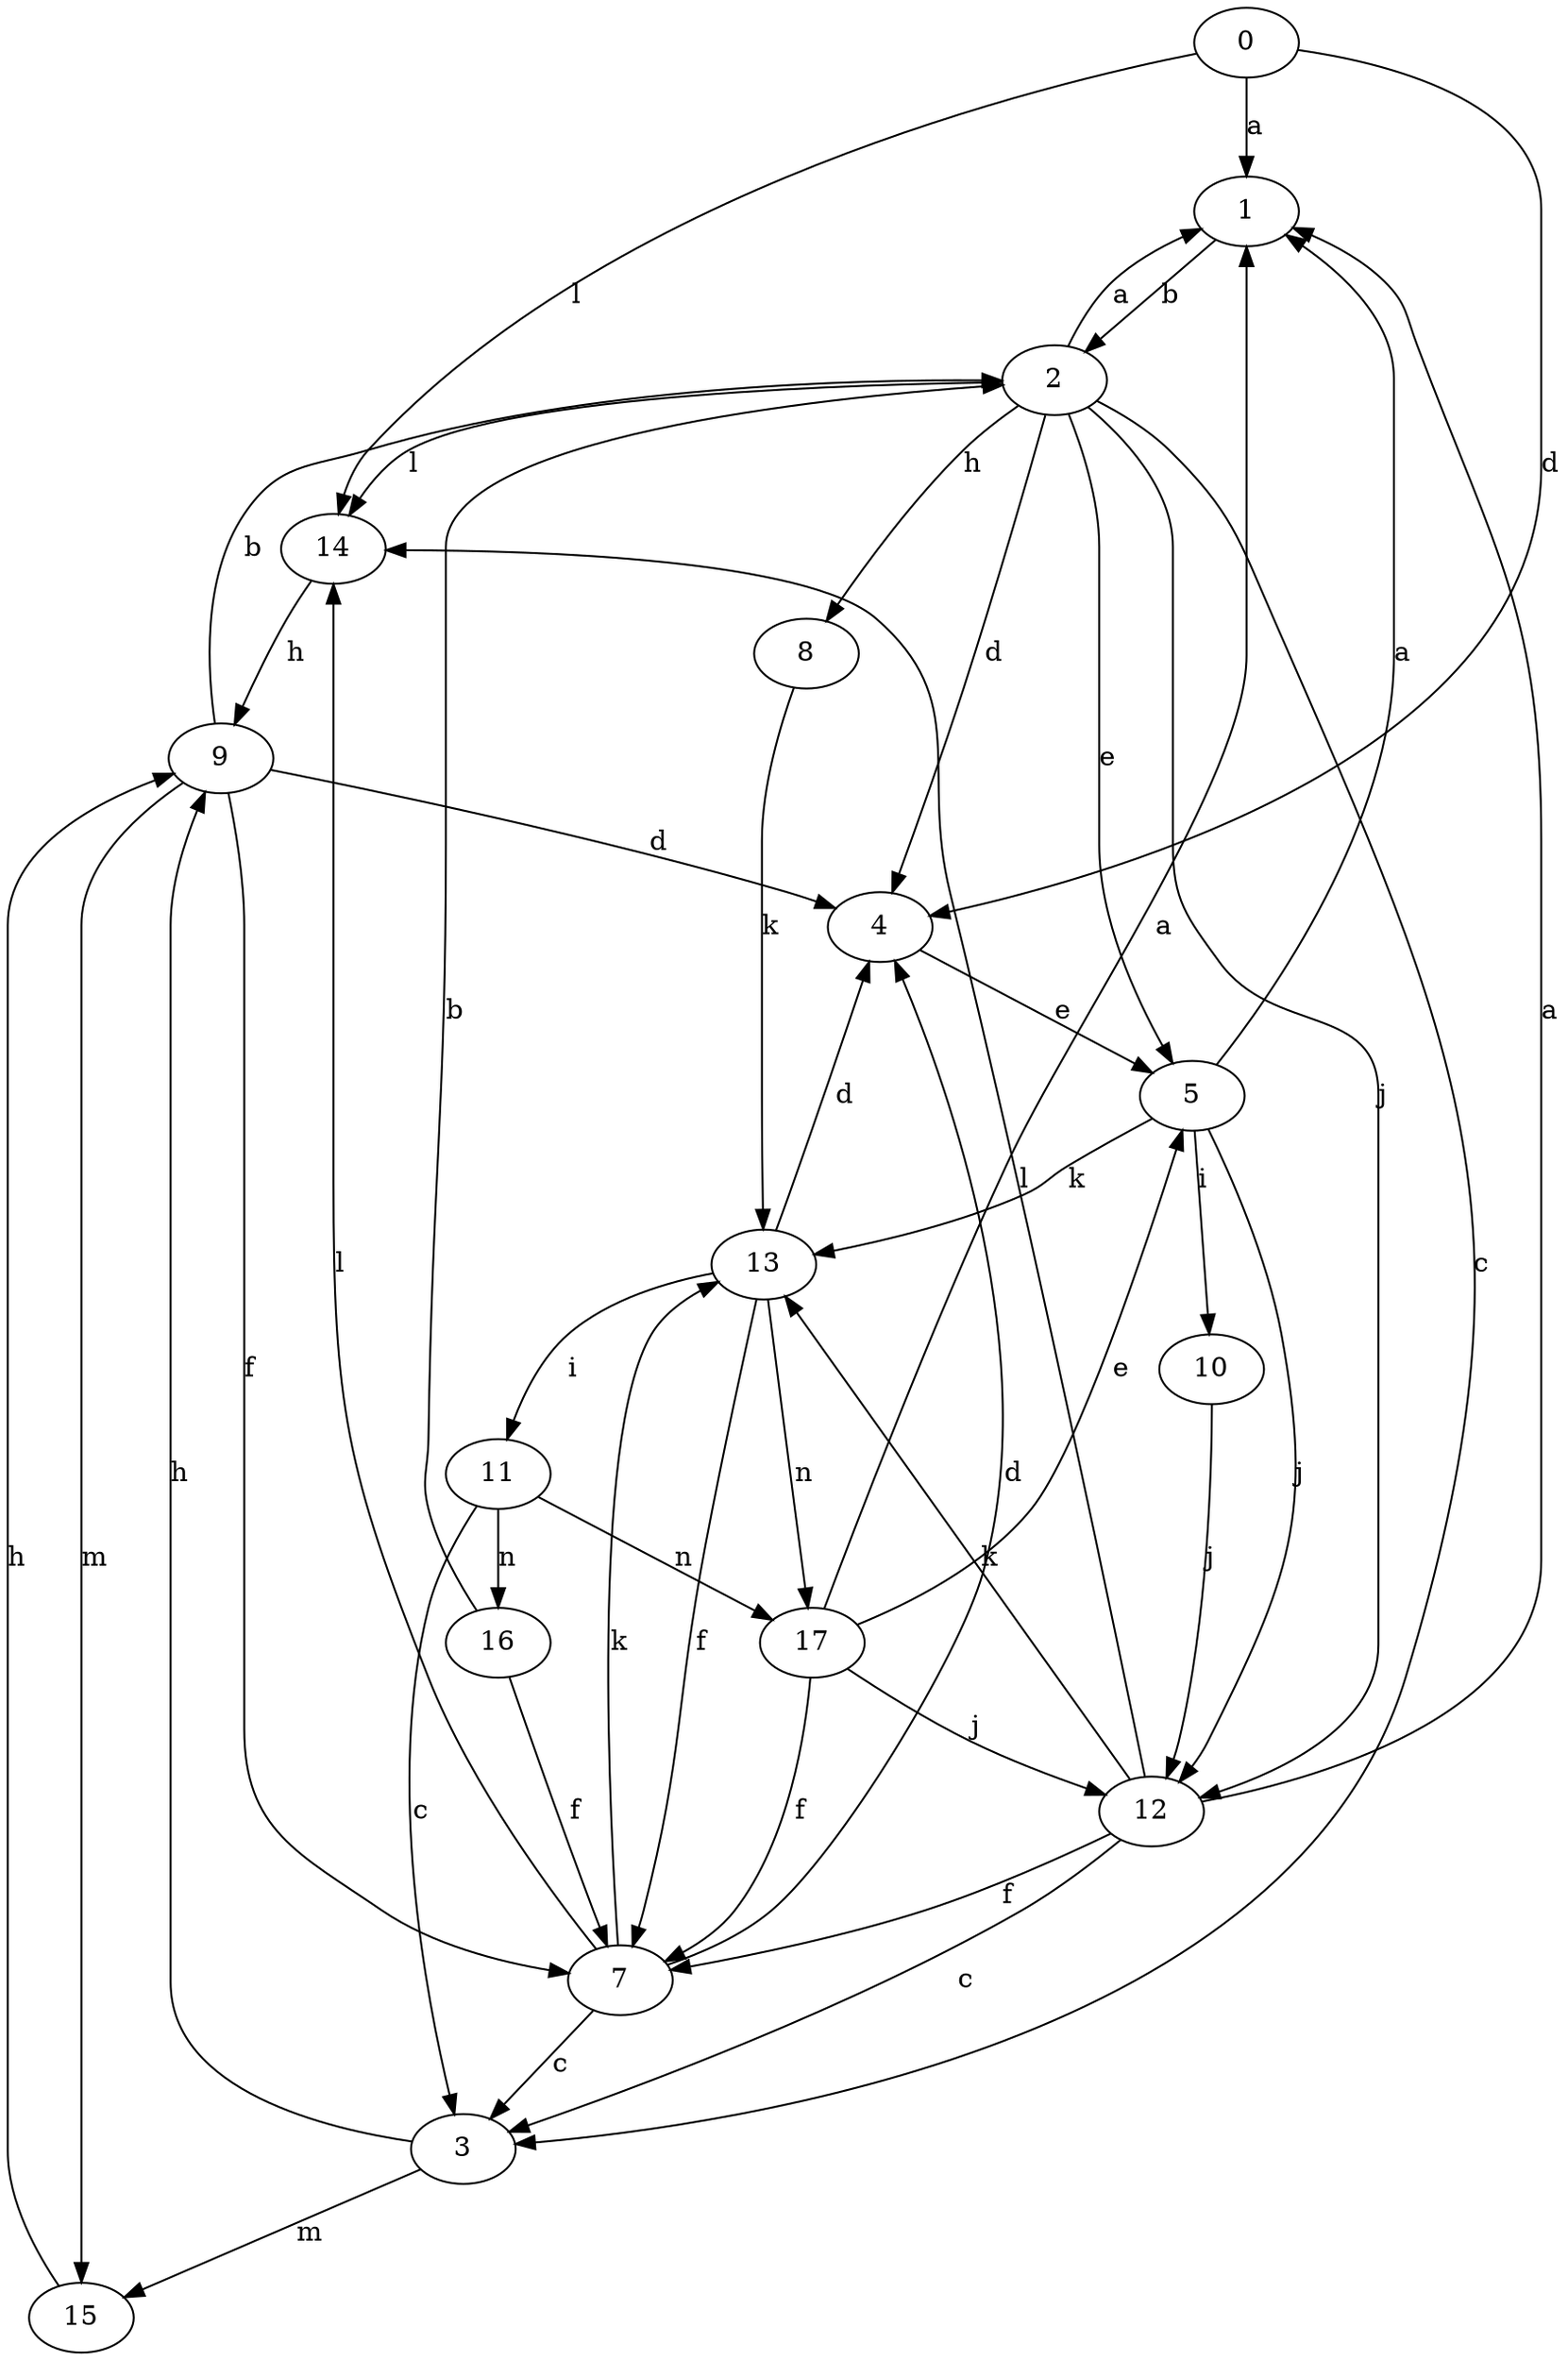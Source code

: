 strict digraph  {
1;
2;
3;
4;
5;
7;
8;
9;
10;
11;
12;
13;
0;
14;
15;
16;
17;
1 -> 2  [label=b];
2 -> 1  [label=a];
2 -> 3  [label=c];
2 -> 4  [label=d];
2 -> 5  [label=e];
2 -> 8  [label=h];
2 -> 12  [label=j];
2 -> 14  [label=l];
3 -> 9  [label=h];
3 -> 15  [label=m];
4 -> 5  [label=e];
5 -> 1  [label=a];
5 -> 10  [label=i];
5 -> 12  [label=j];
5 -> 13  [label=k];
7 -> 3  [label=c];
7 -> 4  [label=d];
7 -> 13  [label=k];
7 -> 14  [label=l];
8 -> 13  [label=k];
9 -> 2  [label=b];
9 -> 4  [label=d];
9 -> 7  [label=f];
9 -> 15  [label=m];
10 -> 12  [label=j];
11 -> 3  [label=c];
11 -> 16  [label=n];
11 -> 17  [label=n];
12 -> 1  [label=a];
12 -> 3  [label=c];
12 -> 7  [label=f];
12 -> 13  [label=k];
12 -> 14  [label=l];
13 -> 4  [label=d];
13 -> 7  [label=f];
13 -> 11  [label=i];
13 -> 17  [label=n];
0 -> 1  [label=a];
0 -> 4  [label=d];
0 -> 14  [label=l];
14 -> 9  [label=h];
15 -> 9  [label=h];
16 -> 2  [label=b];
16 -> 7  [label=f];
17 -> 1  [label=a];
17 -> 5  [label=e];
17 -> 7  [label=f];
17 -> 12  [label=j];
}
